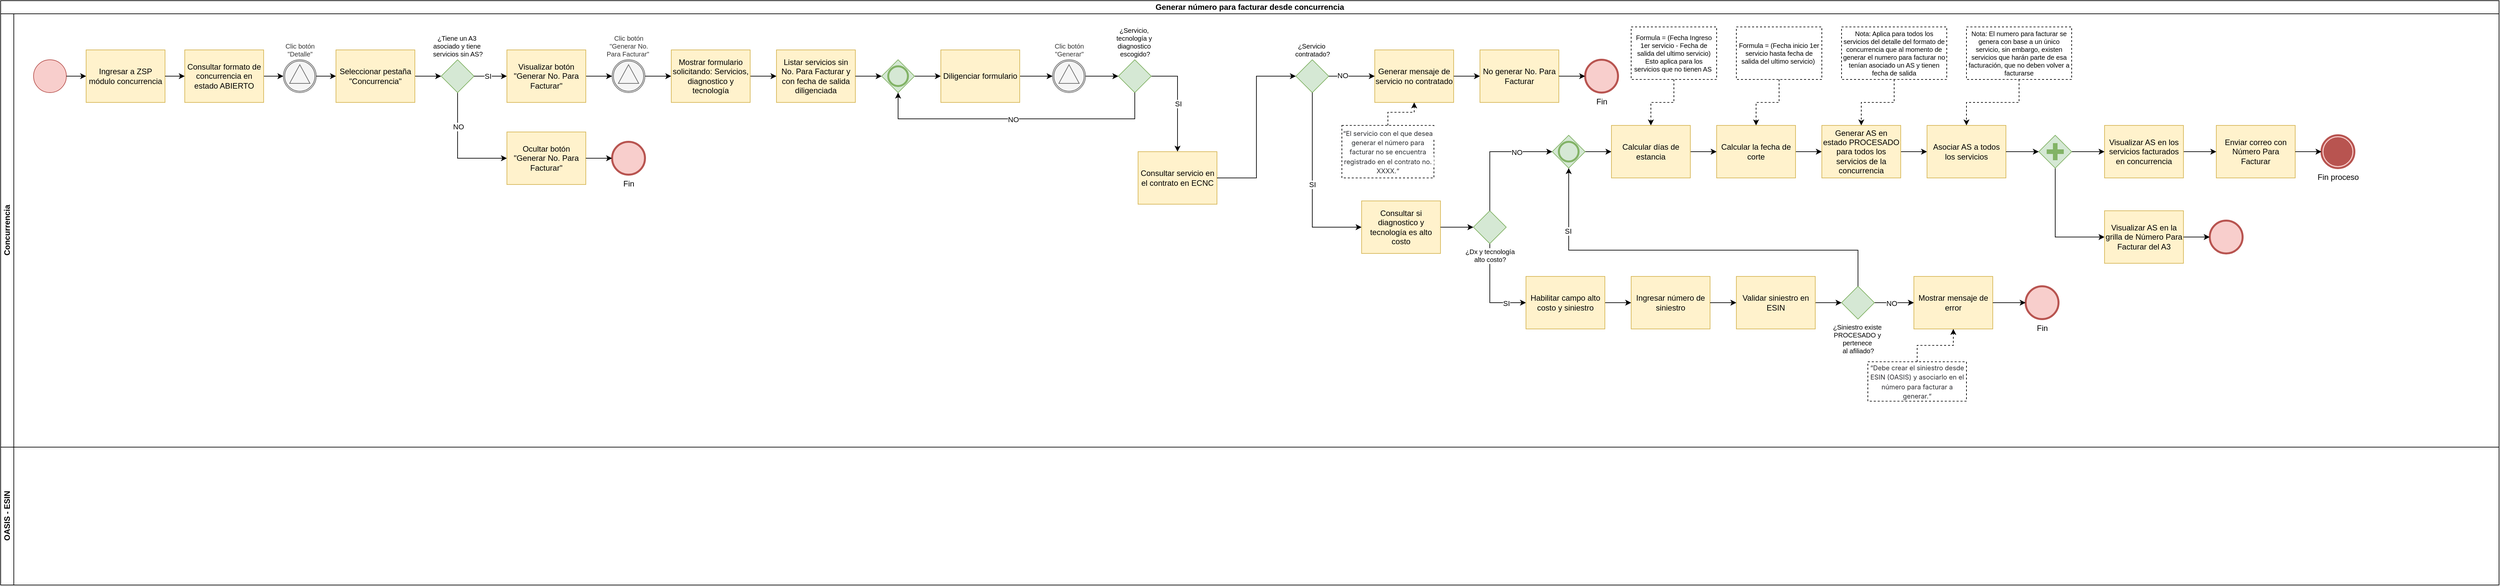 <mxfile version="26.0.16">
  <diagram name="Página-1" id="g5fUxCn4HUF5k6jVXiy7">
    <mxGraphModel dx="1434" dy="1776" grid="1" gridSize="10" guides="1" tooltips="1" connect="1" arrows="1" fold="1" page="1" pageScale="1" pageWidth="2910" pageHeight="1030" math="0" shadow="0">
      <root>
        <mxCell id="0" />
        <mxCell id="1" parent="0" />
        <mxCell id="JzyulNl6e5APR63eF1yB-1" value="Generar número para facturar desde concurrencia" style="swimlane;html=1;childLayout=stackLayout;resizeParent=1;resizeParentMax=0;horizontal=1;startSize=20;horizontalStack=0;whiteSpace=wrap;" parent="1" vertex="1">
          <mxGeometry x="100" y="-10" width="3800" height="890" as="geometry" />
        </mxCell>
        <mxCell id="JzyulNl6e5APR63eF1yB-2" value="&lt;font style=&quot;vertical-align: inherit;&quot;&gt;&lt;font style=&quot;vertical-align: inherit;&quot;&gt;Concurrencia&lt;/font&gt;&lt;/font&gt;" style="swimlane;html=1;startSize=20;horizontal=0;" parent="JzyulNl6e5APR63eF1yB-1" vertex="1">
          <mxGeometry y="20" width="3800" height="660" as="geometry" />
        </mxCell>
        <mxCell id="OuBoWgfDjwoYJAEYba90-111" style="edgeStyle=orthogonalEdgeStyle;rounded=0;orthogonalLoop=1;jettySize=auto;html=1;entryX=0;entryY=0.5;entryDx=0;entryDy=0;entryPerimeter=0;" edge="1" parent="JzyulNl6e5APR63eF1yB-2" source="OuBoWgfDjwoYJAEYba90-68" target="OuBoWgfDjwoYJAEYba90-112">
          <mxGeometry relative="1" as="geometry">
            <mxPoint x="2420" y="240" as="targetPoint" />
            <Array as="points">
              <mxPoint x="2265" y="440" />
            </Array>
          </mxGeometry>
        </mxCell>
        <mxCell id="OuBoWgfDjwoYJAEYba90-123" value="SI" style="edgeLabel;html=1;align=center;verticalAlign=middle;resizable=0;points=[];" vertex="1" connectable="0" parent="OuBoWgfDjwoYJAEYba90-111">
          <mxGeometry x="-0.03" y="1" relative="1" as="geometry">
            <mxPoint x="24" y="20" as="offset" />
          </mxGeometry>
        </mxCell>
        <mxCell id="OuBoWgfDjwoYJAEYba90-68" value="¿Dx y tecnología&lt;div&gt;alto&amp;nbsp;&lt;span style=&quot;background-color: light-dark(rgb(255, 255, 255), rgb(18, 18, 18)); color: light-dark(rgb(0, 0, 0), rgb(255, 255, 255));&quot;&gt;costo?&lt;/span&gt;&lt;/div&gt;" style="points=[[0.25,0.25,0],[0.5,0,0],[0.75,0.25,0],[1,0.5,0],[0.75,0.75,0],[0.5,1,0],[0.25,0.75,0],[0,0.5,0]];shape=mxgraph.bpmn.gateway2;html=1;verticalLabelPosition=bottom;labelBackgroundColor=#ffffff;verticalAlign=top;align=center;perimeter=rhombusPerimeter;outlineConnect=0;outline=none;symbol=none;fillColor=#d5e8d4;strokeColor=#82b366;fontSize=10;" vertex="1" parent="JzyulNl6e5APR63eF1yB-2">
          <mxGeometry x="2240" y="300" width="50" height="50" as="geometry" />
        </mxCell>
        <mxCell id="OuBoWgfDjwoYJAEYba90-1" value="" style="points=[[0.145,0.145,0],[0.5,0,0],[0.855,0.145,0],[1,0.5,0],[0.855,0.855,0],[0.5,1,0],[0.145,0.855,0],[0,0.5,0]];shape=mxgraph.bpmn.event;html=1;verticalLabelPosition=bottom;labelBackgroundColor=#ffffff;verticalAlign=top;align=center;perimeter=ellipsePerimeter;outlineConnect=0;aspect=fixed;outline=standard;symbol=general;fillColor=#f8cecc;strokeColor=#b85450;" vertex="1" parent="JzyulNl6e5APR63eF1yB-2">
          <mxGeometry x="50" y="70" width="50" height="50" as="geometry" />
        </mxCell>
        <mxCell id="OuBoWgfDjwoYJAEYba90-3" value="&lt;font style=&quot;vertical-align: inherit;&quot;&gt;&lt;font style=&quot;vertical-align: inherit;&quot;&gt;Ingresar a ZSP módulo concurrencia&lt;/font&gt;&lt;/font&gt;" style="points=[[0.25,0,0],[0.5,0,0],[0.75,0,0],[1,0.25,0],[1,0.5,0],[1,0.75,0],[0.75,1,0],[0.5,1,0],[0.25,1,0],[0,0.75,0],[0,0.5,0],[0,0.25,0]];shape=mxgraph.bpmn.task2;whiteSpace=wrap;rectStyle=rounded;size=10;html=1;container=1;expand=0;collapsible=0;taskMarker=user;fillColor=#fff2cc;strokeColor=#d6b656;" vertex="1" parent="JzyulNl6e5APR63eF1yB-2">
          <mxGeometry x="130" y="55" width="120" height="80" as="geometry" />
        </mxCell>
        <mxCell id="OuBoWgfDjwoYJAEYba90-2" style="edgeStyle=orthogonalEdgeStyle;rounded=0;orthogonalLoop=1;jettySize=auto;html=1;" edge="1" parent="JzyulNl6e5APR63eF1yB-2" source="OuBoWgfDjwoYJAEYba90-1" target="OuBoWgfDjwoYJAEYba90-3">
          <mxGeometry relative="1" as="geometry">
            <mxPoint x="140" y="95" as="targetPoint" />
          </mxGeometry>
        </mxCell>
        <mxCell id="OuBoWgfDjwoYJAEYba90-6" style="edgeStyle=orthogonalEdgeStyle;rounded=0;orthogonalLoop=1;jettySize=auto;html=1;" edge="1" parent="JzyulNl6e5APR63eF1yB-2" source="OuBoWgfDjwoYJAEYba90-5" target="OuBoWgfDjwoYJAEYba90-7">
          <mxGeometry relative="1" as="geometry">
            <mxPoint x="440" y="95" as="targetPoint" />
          </mxGeometry>
        </mxCell>
        <mxCell id="OuBoWgfDjwoYJAEYba90-5" value="Consultar formato de concurrencia en estado ABIERTO" style="points=[[0.25,0,0],[0.5,0,0],[0.75,0,0],[1,0.25,0],[1,0.5,0],[1,0.75,0],[0.75,1,0],[0.5,1,0],[0.25,1,0],[0,0.75,0],[0,0.5,0],[0,0.25,0]];shape=mxgraph.bpmn.task2;whiteSpace=wrap;rectStyle=rounded;size=10;html=1;container=1;expand=0;collapsible=0;taskMarker=user;fillColor=#fff2cc;strokeColor=#d6b656;" vertex="1" parent="JzyulNl6e5APR63eF1yB-2">
          <mxGeometry x="280" y="55" width="120" height="80" as="geometry" />
        </mxCell>
        <mxCell id="OuBoWgfDjwoYJAEYba90-4" style="edgeStyle=orthogonalEdgeStyle;rounded=0;orthogonalLoop=1;jettySize=auto;html=1;" edge="1" parent="JzyulNl6e5APR63eF1yB-2" source="OuBoWgfDjwoYJAEYba90-3" target="OuBoWgfDjwoYJAEYba90-5">
          <mxGeometry relative="1" as="geometry">
            <mxPoint x="310" y="95" as="targetPoint" />
          </mxGeometry>
        </mxCell>
        <mxCell id="OuBoWgfDjwoYJAEYba90-7" value="Clic botón &lt;br&gt;&quot;Detalle&quot;" style="points=[[0.145,0.145,0],[0.5,0,0],[0.855,0.145,0],[1,0.5,0],[0.855,0.855,0],[0.5,1,0],[0.145,0.855,0],[0,0.5,0]];shape=mxgraph.bpmn.event;html=1;verticalLabelPosition=top;labelBackgroundColor=#ffffff;verticalAlign=bottom;align=center;perimeter=ellipsePerimeter;outlineConnect=0;aspect=fixed;outline=catching;symbol=signal;fillColor=#f5f5f5;fontColor=#333333;strokeColor=#666666;fontSize=10;labelPosition=center;" vertex="1" parent="JzyulNl6e5APR63eF1yB-2">
          <mxGeometry x="430" y="70" width="50" height="50" as="geometry" />
        </mxCell>
        <mxCell id="OuBoWgfDjwoYJAEYba90-15" style="edgeStyle=orthogonalEdgeStyle;rounded=0;orthogonalLoop=1;jettySize=auto;html=1;" edge="1" parent="JzyulNl6e5APR63eF1yB-2" source="OuBoWgfDjwoYJAEYba90-9" target="OuBoWgfDjwoYJAEYba90-14">
          <mxGeometry relative="1" as="geometry" />
        </mxCell>
        <mxCell id="OuBoWgfDjwoYJAEYba90-9" value="Seleccionar pestaña &quot;Concurrencia&quot;" style="points=[[0.25,0,0],[0.5,0,0],[0.75,0,0],[1,0.25,0],[1,0.5,0],[1,0.75,0],[0.75,1,0],[0.5,1,0],[0.25,1,0],[0,0.75,0],[0,0.5,0],[0,0.25,0]];shape=mxgraph.bpmn.task2;whiteSpace=wrap;rectStyle=rounded;size=10;html=1;container=1;expand=0;collapsible=0;taskMarker=user;fillColor=#fff2cc;strokeColor=#d6b656;" vertex="1" parent="JzyulNl6e5APR63eF1yB-2">
          <mxGeometry x="510" y="55" width="120" height="80" as="geometry" />
        </mxCell>
        <mxCell id="OuBoWgfDjwoYJAEYba90-8" style="edgeStyle=orthogonalEdgeStyle;rounded=0;orthogonalLoop=1;jettySize=auto;html=1;" edge="1" parent="JzyulNl6e5APR63eF1yB-2" source="OuBoWgfDjwoYJAEYba90-7" target="OuBoWgfDjwoYJAEYba90-9">
          <mxGeometry relative="1" as="geometry">
            <mxPoint x="520" y="95" as="targetPoint" />
          </mxGeometry>
        </mxCell>
        <mxCell id="OuBoWgfDjwoYJAEYba90-26" style="edgeStyle=orthogonalEdgeStyle;rounded=0;orthogonalLoop=1;jettySize=auto;html=1;" edge="1" parent="JzyulNl6e5APR63eF1yB-2" source="OuBoWgfDjwoYJAEYba90-11" target="OuBoWgfDjwoYJAEYba90-25">
          <mxGeometry relative="1" as="geometry" />
        </mxCell>
        <mxCell id="OuBoWgfDjwoYJAEYba90-11" value="Clic botón &lt;br&gt;&quot;Generar No. &lt;br&gt;Para Facturar&quot;&amp;nbsp;" style="points=[[0.145,0.145,0],[0.5,0,0],[0.855,0.145,0],[1,0.5,0],[0.855,0.855,0],[0.5,1,0],[0.145,0.855,0],[0,0.5,0]];shape=mxgraph.bpmn.event;html=1;verticalLabelPosition=top;labelBackgroundColor=#ffffff;verticalAlign=bottom;align=center;perimeter=ellipsePerimeter;outlineConnect=0;aspect=fixed;outline=catching;symbol=signal;fillColor=#f5f5f5;fontColor=#333333;strokeColor=#666666;fontSize=10;labelPosition=center;" vertex="1" parent="JzyulNl6e5APR63eF1yB-2">
          <mxGeometry x="930" y="70" width="50" height="50" as="geometry" />
        </mxCell>
        <mxCell id="OuBoWgfDjwoYJAEYba90-13" value="Listar servicios sin No. Para Facturar y con fecha de salida diligenciada" style="points=[[0.25,0,0],[0.5,0,0],[0.75,0,0],[1,0.25,0],[1,0.5,0],[1,0.75,0],[0.75,1,0],[0.5,1,0],[0.25,1,0],[0,0.75,0],[0,0.5,0],[0,0.25,0]];shape=mxgraph.bpmn.task2;whiteSpace=wrap;rectStyle=rounded;size=10;html=1;container=1;expand=0;collapsible=0;taskMarker=script;fillColor=#fff2cc;strokeColor=#d6b656;" vertex="1" parent="JzyulNl6e5APR63eF1yB-2">
          <mxGeometry x="1180" y="55" width="120" height="80" as="geometry" />
        </mxCell>
        <mxCell id="OuBoWgfDjwoYJAEYba90-19" style="edgeStyle=orthogonalEdgeStyle;rounded=0;orthogonalLoop=1;jettySize=auto;html=1;entryX=0;entryY=0.5;entryDx=0;entryDy=0;entryPerimeter=0;" edge="1" parent="JzyulNl6e5APR63eF1yB-2" source="OuBoWgfDjwoYJAEYba90-14" target="OuBoWgfDjwoYJAEYba90-20">
          <mxGeometry relative="1" as="geometry">
            <mxPoint x="695" y="220" as="targetPoint" />
            <Array as="points">
              <mxPoint x="695" y="220" />
            </Array>
          </mxGeometry>
        </mxCell>
        <mxCell id="OuBoWgfDjwoYJAEYba90-21" value="NO" style="edgeLabel;html=1;align=center;verticalAlign=middle;resizable=0;points=[];" vertex="1" connectable="0" parent="OuBoWgfDjwoYJAEYba90-19">
          <mxGeometry x="-0.406" y="1" relative="1" as="geometry">
            <mxPoint as="offset" />
          </mxGeometry>
        </mxCell>
        <mxCell id="OuBoWgfDjwoYJAEYba90-14" value="¿Tiene un A3&amp;nbsp;&lt;div&gt;asociado y tiene&amp;nbsp;&lt;/div&gt;&lt;div&gt;servicios sin AS&lt;span style=&quot;background-color: light-dark(rgb(255, 255, 255), rgb(18, 18, 18)); color: light-dark(rgb(0, 0, 0), rgb(255, 255, 255));&quot;&gt;?&lt;/span&gt;&lt;/div&gt;" style="points=[[0.25,0.25,0],[0.5,0,0],[0.75,0.25,0],[1,0.5,0],[0.75,0.75,0],[0.5,1,0],[0.25,0.75,0],[0,0.5,0]];shape=mxgraph.bpmn.gateway2;html=1;verticalLabelPosition=top;labelBackgroundColor=#ffffff;verticalAlign=bottom;align=center;perimeter=rhombusPerimeter;outlineConnect=0;outline=none;symbol=none;fillColor=#d5e8d4;strokeColor=#82b366;fontSize=10;labelPosition=center;" vertex="1" parent="JzyulNl6e5APR63eF1yB-2">
          <mxGeometry x="670" y="70" width="50" height="50" as="geometry" />
        </mxCell>
        <mxCell id="OuBoWgfDjwoYJAEYba90-24" style="edgeStyle=orthogonalEdgeStyle;rounded=0;orthogonalLoop=1;jettySize=auto;html=1;" edge="1" parent="JzyulNl6e5APR63eF1yB-2" source="OuBoWgfDjwoYJAEYba90-17" target="OuBoWgfDjwoYJAEYba90-11">
          <mxGeometry relative="1" as="geometry" />
        </mxCell>
        <mxCell id="OuBoWgfDjwoYJAEYba90-17" value="Visualizar botón &quot;Generar No. Para Facturar&quot;" style="points=[[0.25,0,0],[0.5,0,0],[0.75,0,0],[1,0.25,0],[1,0.5,0],[1,0.75,0],[0.75,1,0],[0.5,1,0],[0.25,1,0],[0,0.75,0],[0,0.5,0],[0,0.25,0]];shape=mxgraph.bpmn.task2;whiteSpace=wrap;rectStyle=rounded;size=10;html=1;container=1;expand=0;collapsible=0;taskMarker=script;fillColor=#fff2cc;strokeColor=#d6b656;" vertex="1" parent="JzyulNl6e5APR63eF1yB-2">
          <mxGeometry x="770" y="55" width="120" height="80" as="geometry" />
        </mxCell>
        <mxCell id="OuBoWgfDjwoYJAEYba90-16" style="edgeStyle=orthogonalEdgeStyle;rounded=0;orthogonalLoop=1;jettySize=auto;html=1;" edge="1" parent="JzyulNl6e5APR63eF1yB-2" source="OuBoWgfDjwoYJAEYba90-14" target="OuBoWgfDjwoYJAEYba90-17">
          <mxGeometry relative="1" as="geometry">
            <mxPoint x="780" y="95" as="targetPoint" />
          </mxGeometry>
        </mxCell>
        <mxCell id="OuBoWgfDjwoYJAEYba90-18" value="SI" style="edgeLabel;html=1;align=center;verticalAlign=middle;resizable=0;points=[];" vertex="1" connectable="0" parent="OuBoWgfDjwoYJAEYba90-16">
          <mxGeometry x="-0.16" relative="1" as="geometry">
            <mxPoint as="offset" />
          </mxGeometry>
        </mxCell>
        <mxCell id="OuBoWgfDjwoYJAEYba90-20" value="Ocultar botón &quot;Generar No. Para Facturar&quot;" style="points=[[0.25,0,0],[0.5,0,0],[0.75,0,0],[1,0.25,0],[1,0.5,0],[1,0.75,0],[0.75,1,0],[0.5,1,0],[0.25,1,0],[0,0.75,0],[0,0.5,0],[0,0.25,0]];shape=mxgraph.bpmn.task2;whiteSpace=wrap;rectStyle=rounded;size=10;html=1;container=1;expand=0;collapsible=0;taskMarker=script;fillColor=#fff2cc;strokeColor=#d6b656;" vertex="1" parent="JzyulNl6e5APR63eF1yB-2">
          <mxGeometry x="770" y="180" width="120" height="80" as="geometry" />
        </mxCell>
        <mxCell id="OuBoWgfDjwoYJAEYba90-23" value="Fin" style="points=[[0.145,0.145,0],[0.5,0,0],[0.855,0.145,0],[1,0.5,0],[0.855,0.855,0],[0.5,1,0],[0.145,0.855,0],[0,0.5,0]];shape=mxgraph.bpmn.event;html=1;verticalLabelPosition=bottom;labelBackgroundColor=#ffffff;verticalAlign=top;align=center;perimeter=ellipsePerimeter;outlineConnect=0;aspect=fixed;outline=end;symbol=terminate2;fillColor=#f8cecc;strokeColor=#b85450;" vertex="1" parent="JzyulNl6e5APR63eF1yB-2">
          <mxGeometry x="930" y="195" width="50" height="50" as="geometry" />
        </mxCell>
        <mxCell id="OuBoWgfDjwoYJAEYba90-22" style="edgeStyle=orthogonalEdgeStyle;rounded=0;orthogonalLoop=1;jettySize=auto;html=1;" edge="1" parent="JzyulNl6e5APR63eF1yB-2" source="OuBoWgfDjwoYJAEYba90-20" target="OuBoWgfDjwoYJAEYba90-23">
          <mxGeometry relative="1" as="geometry">
            <mxPoint x="940" y="220" as="targetPoint" />
          </mxGeometry>
        </mxCell>
        <mxCell id="OuBoWgfDjwoYJAEYba90-27" style="edgeStyle=orthogonalEdgeStyle;rounded=0;orthogonalLoop=1;jettySize=auto;html=1;" edge="1" parent="JzyulNl6e5APR63eF1yB-2" source="OuBoWgfDjwoYJAEYba90-25" target="OuBoWgfDjwoYJAEYba90-13">
          <mxGeometry relative="1" as="geometry" />
        </mxCell>
        <mxCell id="OuBoWgfDjwoYJAEYba90-25" value="Mostrar formulario solicitando: Servicios, diagnostico y tecnología" style="points=[[0.25,0,0],[0.5,0,0],[0.75,0,0],[1,0.25,0],[1,0.5,0],[1,0.75,0],[0.75,1,0],[0.5,1,0],[0.25,1,0],[0,0.75,0],[0,0.5,0],[0,0.25,0]];shape=mxgraph.bpmn.task2;whiteSpace=wrap;rectStyle=rounded;size=10;html=1;container=1;expand=0;collapsible=0;taskMarker=script;fillColor=#fff2cc;strokeColor=#d6b656;" vertex="1" parent="JzyulNl6e5APR63eF1yB-2">
          <mxGeometry x="1020" y="55" width="120" height="80" as="geometry" />
        </mxCell>
        <mxCell id="OuBoWgfDjwoYJAEYba90-29" value="Enviar correo con Número Para Facturar" style="points=[[0.25,0,0],[0.5,0,0],[0.75,0,0],[1,0.25,0],[1,0.5,0],[1,0.75,0],[0.75,1,0],[0.5,1,0],[0.25,1,0],[0,0.75,0],[0,0.5,0],[0,0.25,0]];shape=mxgraph.bpmn.task2;whiteSpace=wrap;rectStyle=rounded;size=10;html=1;container=1;expand=0;collapsible=0;taskMarker=send;fillColor=#fff2cc;strokeColor=#d6b656;" vertex="1" parent="JzyulNl6e5APR63eF1yB-2">
          <mxGeometry x="3370" y="170" width="120" height="80" as="geometry" />
        </mxCell>
        <mxCell id="OuBoWgfDjwoYJAEYba90-34" style="edgeStyle=orthogonalEdgeStyle;rounded=0;orthogonalLoop=1;jettySize=auto;html=1;" edge="1" parent="JzyulNl6e5APR63eF1yB-2" source="OuBoWgfDjwoYJAEYba90-33" target="OuBoWgfDjwoYJAEYba90-35">
          <mxGeometry relative="1" as="geometry">
            <mxPoint x="1620" y="95" as="targetPoint" />
          </mxGeometry>
        </mxCell>
        <mxCell id="OuBoWgfDjwoYJAEYba90-33" value="Diligenciar formulario" style="points=[[0.25,0,0],[0.5,0,0],[0.75,0,0],[1,0.25,0],[1,0.5,0],[1,0.75,0],[0.75,1,0],[0.5,1,0],[0.25,1,0],[0,0.75,0],[0,0.5,0],[0,0.25,0]];shape=mxgraph.bpmn.task2;whiteSpace=wrap;rectStyle=rounded;size=10;html=1;container=1;expand=0;collapsible=0;taskMarker=user;fillColor=#fff2cc;strokeColor=#d6b656;" vertex="1" parent="JzyulNl6e5APR63eF1yB-2">
          <mxGeometry x="1430" y="55" width="120" height="80" as="geometry" />
        </mxCell>
        <mxCell id="OuBoWgfDjwoYJAEYba90-35" value="Clic botón &lt;br&gt;&quot;Generar&quot;" style="points=[[0.145,0.145,0],[0.5,0,0],[0.855,0.145,0],[1,0.5,0],[0.855,0.855,0],[0.5,1,0],[0.145,0.855,0],[0,0.5,0]];shape=mxgraph.bpmn.event;html=1;verticalLabelPosition=top;labelBackgroundColor=#ffffff;verticalAlign=bottom;align=center;perimeter=ellipsePerimeter;outlineConnect=0;aspect=fixed;outline=catching;symbol=signal;fontSize=10;labelPosition=center;fillColor=#f5f5f5;fontColor=#333333;strokeColor=#666666;" vertex="1" parent="JzyulNl6e5APR63eF1yB-2">
          <mxGeometry x="1600" y="70" width="50" height="50" as="geometry" />
        </mxCell>
        <mxCell id="OuBoWgfDjwoYJAEYba90-106" style="edgeStyle=orthogonalEdgeStyle;rounded=0;orthogonalLoop=1;jettySize=auto;html=1;" edge="1" parent="JzyulNl6e5APR63eF1yB-2" source="OuBoWgfDjwoYJAEYba90-37" target="OuBoWgfDjwoYJAEYba90-55">
          <mxGeometry relative="1" as="geometry">
            <Array as="points">
              <mxPoint x="1790" y="95" />
            </Array>
          </mxGeometry>
        </mxCell>
        <mxCell id="OuBoWgfDjwoYJAEYba90-107" value="SI" style="edgeLabel;html=1;align=center;verticalAlign=middle;resizable=0;points=[];" vertex="1" connectable="0" parent="OuBoWgfDjwoYJAEYba90-106">
          <mxGeometry x="0.061" y="1" relative="1" as="geometry">
            <mxPoint as="offset" />
          </mxGeometry>
        </mxCell>
        <mxCell id="OuBoWgfDjwoYJAEYba90-37" value="¿Servicio,&amp;nbsp;&lt;div&gt;tecnología y&amp;nbsp;&lt;div&gt;diagnostico&amp;nbsp;&lt;/div&gt;&lt;div&gt;escogido?&lt;/div&gt;&lt;/div&gt;" style="points=[[0.25,0.25,0],[0.5,0,0],[0.75,0.25,0],[1,0.5,0],[0.75,0.75,0],[0.5,1,0],[0.25,0.75,0],[0,0.5,0]];shape=mxgraph.bpmn.gateway2;html=1;verticalLabelPosition=top;labelBackgroundColor=#ffffff;verticalAlign=bottom;align=center;perimeter=rhombusPerimeter;outlineConnect=0;outline=none;symbol=none;fontSize=10;labelPosition=center;fillColor=#d5e8d4;strokeColor=#82b366;" vertex="1" parent="JzyulNl6e5APR63eF1yB-2">
          <mxGeometry x="1700" y="70" width="50" height="50" as="geometry" />
        </mxCell>
        <mxCell id="OuBoWgfDjwoYJAEYba90-36" style="edgeStyle=orthogonalEdgeStyle;rounded=0;orthogonalLoop=1;jettySize=auto;html=1;" edge="1" parent="JzyulNl6e5APR63eF1yB-2" source="OuBoWgfDjwoYJAEYba90-35" target="OuBoWgfDjwoYJAEYba90-37">
          <mxGeometry relative="1" as="geometry">
            <mxPoint x="1730" y="95" as="targetPoint" />
          </mxGeometry>
        </mxCell>
        <mxCell id="OuBoWgfDjwoYJAEYba90-39" style="edgeStyle=orthogonalEdgeStyle;rounded=0;orthogonalLoop=1;jettySize=auto;html=1;" edge="1" parent="JzyulNl6e5APR63eF1yB-2" source="OuBoWgfDjwoYJAEYba90-38" target="OuBoWgfDjwoYJAEYba90-33">
          <mxGeometry relative="1" as="geometry" />
        </mxCell>
        <mxCell id="OuBoWgfDjwoYJAEYba90-38" value="" style="points=[[0.25,0.25,0],[0.5,0,0],[0.75,0.25,0],[1,0.5,0],[0.75,0.75,0],[0.5,1,0],[0.25,0.75,0],[0,0.5,0]];shape=mxgraph.bpmn.gateway2;html=1;verticalLabelPosition=bottom;labelBackgroundColor=#ffffff;verticalAlign=top;align=center;perimeter=rhombusPerimeter;outlineConnect=0;outline=end;symbol=general;fillColor=#d5e8d4;strokeColor=#82b366;" vertex="1" parent="JzyulNl6e5APR63eF1yB-2">
          <mxGeometry x="1340" y="70" width="50" height="50" as="geometry" />
        </mxCell>
        <mxCell id="OuBoWgfDjwoYJAEYba90-30" style="edgeStyle=orthogonalEdgeStyle;rounded=0;orthogonalLoop=1;jettySize=auto;html=1;entryX=0;entryY=0.5;entryDx=0;entryDy=0;entryPerimeter=0;" edge="1" parent="JzyulNl6e5APR63eF1yB-2" source="OuBoWgfDjwoYJAEYba90-13" target="OuBoWgfDjwoYJAEYba90-38">
          <mxGeometry relative="1" as="geometry">
            <mxPoint x="1370" y="95" as="targetPoint" />
          </mxGeometry>
        </mxCell>
        <mxCell id="OuBoWgfDjwoYJAEYba90-40" style="edgeStyle=orthogonalEdgeStyle;rounded=0;orthogonalLoop=1;jettySize=auto;html=1;entryX=0.5;entryY=1;entryDx=0;entryDy=0;entryPerimeter=0;" edge="1" parent="JzyulNl6e5APR63eF1yB-2" source="OuBoWgfDjwoYJAEYba90-37" target="OuBoWgfDjwoYJAEYba90-38">
          <mxGeometry relative="1" as="geometry">
            <Array as="points">
              <mxPoint x="1725" y="160" />
              <mxPoint x="1365" y="160" />
            </Array>
          </mxGeometry>
        </mxCell>
        <mxCell id="OuBoWgfDjwoYJAEYba90-41" value="NO" style="edgeLabel;html=1;align=center;verticalAlign=middle;resizable=0;points=[];" vertex="1" connectable="0" parent="OuBoWgfDjwoYJAEYba90-40">
          <mxGeometry x="0.023" y="1" relative="1" as="geometry">
            <mxPoint as="offset" />
          </mxGeometry>
        </mxCell>
        <mxCell id="OuBoWgfDjwoYJAEYba90-45" value="¿Servicio&amp;nbsp;&lt;div&gt;contratado?&lt;/div&gt;" style="points=[[0.25,0.25,0],[0.5,0,0],[0.75,0.25,0],[1,0.5,0],[0.75,0.75,0],[0.5,1,0],[0.25,0.75,0],[0,0.5,0]];shape=mxgraph.bpmn.gateway2;html=1;verticalLabelPosition=top;labelBackgroundColor=#ffffff;verticalAlign=bottom;align=center;perimeter=rhombusPerimeter;outlineConnect=0;outline=none;symbol=none;fillColor=#d5e8d4;strokeColor=#82b366;fontSize=10;labelPosition=center;" vertex="1" parent="JzyulNl6e5APR63eF1yB-2">
          <mxGeometry x="1970" y="70" width="50" height="50" as="geometry" />
        </mxCell>
        <mxCell id="OuBoWgfDjwoYJAEYba90-48" value="Generar mensaje de servicio no contratado" style="points=[[0.25,0,0],[0.5,0,0],[0.75,0,0],[1,0.25,0],[1,0.5,0],[1,0.75,0],[0.75,1,0],[0.5,1,0],[0.25,1,0],[0,0.75,0],[0,0.5,0],[0,0.25,0]];shape=mxgraph.bpmn.task2;whiteSpace=wrap;rectStyle=rounded;size=10;html=1;container=1;expand=0;collapsible=0;taskMarker=send;fillColor=#fff2cc;strokeColor=#d6b656;" vertex="1" parent="JzyulNl6e5APR63eF1yB-2">
          <mxGeometry x="2090" y="55" width="120" height="80" as="geometry" />
        </mxCell>
        <mxCell id="OuBoWgfDjwoYJAEYba90-50" style="edgeStyle=orthogonalEdgeStyle;rounded=0;orthogonalLoop=1;jettySize=auto;html=1;dashed=1;" edge="1" parent="JzyulNl6e5APR63eF1yB-2" source="OuBoWgfDjwoYJAEYba90-49" target="OuBoWgfDjwoYJAEYba90-48">
          <mxGeometry relative="1" as="geometry" />
        </mxCell>
        <mxCell id="OuBoWgfDjwoYJAEYba90-49" value="&lt;span style=&quot;color: rgb(41, 42, 46); font-family: ui-sans-serif, -apple-system, BlinkMacSystemFont, &amp;quot;Segoe UI&amp;quot;, Ubuntu, system-ui, &amp;quot;Helvetica Neue&amp;quot;, sans-serif; text-align: left; white-space-collapse: preserve; background-color: rgb(255, 255, 255);&quot;&gt;&lt;font style=&quot;font-size: 10px;&quot;&gt;“El servicio con el que desea generar el número para facturar no se encuentra registrado en el contrato no. XXXX.“&lt;/font&gt;&lt;/span&gt;" style="text;html=1;align=center;verticalAlign=middle;whiteSpace=wrap;rounded=0;strokeColor=default;dashed=1;" vertex="1" parent="JzyulNl6e5APR63eF1yB-2">
          <mxGeometry x="2040" y="170" width="140" height="80" as="geometry" />
        </mxCell>
        <mxCell id="OuBoWgfDjwoYJAEYba90-52" value="No generar No. Para Facturar" style="points=[[0.25,0,0],[0.5,0,0],[0.75,0,0],[1,0.25,0],[1,0.5,0],[1,0.75,0],[0.75,1,0],[0.5,1,0],[0.25,1,0],[0,0.75,0],[0,0.5,0],[0,0.25,0]];shape=mxgraph.bpmn.task2;whiteSpace=wrap;rectStyle=rounded;size=10;html=1;container=1;expand=0;collapsible=0;taskMarker=script;fillColor=#fff2cc;strokeColor=#d6b656;" vertex="1" parent="JzyulNl6e5APR63eF1yB-2">
          <mxGeometry x="2250" y="55" width="120" height="80" as="geometry" />
        </mxCell>
        <mxCell id="OuBoWgfDjwoYJAEYba90-51" style="edgeStyle=orthogonalEdgeStyle;rounded=0;orthogonalLoop=1;jettySize=auto;html=1;" edge="1" parent="JzyulNl6e5APR63eF1yB-2" source="OuBoWgfDjwoYJAEYba90-48" target="OuBoWgfDjwoYJAEYba90-52">
          <mxGeometry relative="1" as="geometry">
            <mxPoint x="2335" y="230" as="targetPoint" />
          </mxGeometry>
        </mxCell>
        <mxCell id="OuBoWgfDjwoYJAEYba90-54" value="Fin" style="points=[[0.145,0.145,0],[0.5,0,0],[0.855,0.145,0],[1,0.5,0],[0.855,0.855,0],[0.5,1,0],[0.145,0.855,0],[0,0.5,0]];shape=mxgraph.bpmn.event;html=1;verticalLabelPosition=bottom;labelBackgroundColor=#ffffff;verticalAlign=top;align=center;perimeter=ellipsePerimeter;outlineConnect=0;aspect=fixed;outline=end;symbol=terminate2;fillColor=#f8cecc;strokeColor=#b85450;" vertex="1" parent="JzyulNl6e5APR63eF1yB-2">
          <mxGeometry x="2410" y="70" width="50" height="50" as="geometry" />
        </mxCell>
        <mxCell id="OuBoWgfDjwoYJAEYba90-53" style="edgeStyle=orthogonalEdgeStyle;rounded=0;orthogonalLoop=1;jettySize=auto;html=1;" edge="1" parent="JzyulNl6e5APR63eF1yB-2" source="OuBoWgfDjwoYJAEYba90-52" target="OuBoWgfDjwoYJAEYba90-54">
          <mxGeometry relative="1" as="geometry">
            <mxPoint x="2495" y="230" as="targetPoint" />
          </mxGeometry>
        </mxCell>
        <mxCell id="OuBoWgfDjwoYJAEYba90-57" style="edgeStyle=orthogonalEdgeStyle;rounded=0;orthogonalLoop=1;jettySize=auto;html=1;entryX=0;entryY=0.5;entryDx=0;entryDy=0;entryPerimeter=0;" edge="1" parent="JzyulNl6e5APR63eF1yB-2" source="OuBoWgfDjwoYJAEYba90-45" target="OuBoWgfDjwoYJAEYba90-48">
          <mxGeometry relative="1" as="geometry">
            <Array as="points">
              <mxPoint x="2050" y="95" />
              <mxPoint x="2050" y="95" />
            </Array>
          </mxGeometry>
        </mxCell>
        <mxCell id="OuBoWgfDjwoYJAEYba90-58" value="NO" style="edgeLabel;html=1;align=center;verticalAlign=middle;resizable=0;points=[];" vertex="1" connectable="0" parent="OuBoWgfDjwoYJAEYba90-57">
          <mxGeometry x="-0.416" y="1" relative="1" as="geometry">
            <mxPoint as="offset" />
          </mxGeometry>
        </mxCell>
        <mxCell id="OuBoWgfDjwoYJAEYba90-46" value="SI" style="edgeStyle=orthogonalEdgeStyle;rounded=0;orthogonalLoop=1;jettySize=auto;html=1;entryX=0;entryY=0.5;entryDx=0;entryDy=0;entryPerimeter=0;" edge="1" parent="JzyulNl6e5APR63eF1yB-2" source="OuBoWgfDjwoYJAEYba90-45" target="OuBoWgfDjwoYJAEYba90-59">
          <mxGeometry relative="1" as="geometry">
            <mxPoint x="1995" y="300" as="targetPoint" />
            <Array as="points">
              <mxPoint x="1995" y="325" />
            </Array>
          </mxGeometry>
        </mxCell>
        <mxCell id="OuBoWgfDjwoYJAEYba90-82" value="Ingresar número de siniestro" style="points=[[0.25,0,0],[0.5,0,0],[0.75,0,0],[1,0.25,0],[1,0.5,0],[1,0.75,0],[0.75,1,0],[0.5,1,0],[0.25,1,0],[0,0.75,0],[0,0.5,0],[0,0.25,0]];shape=mxgraph.bpmn.task2;whiteSpace=wrap;rectStyle=rounded;size=10;html=1;container=1;expand=0;collapsible=0;taskMarker=script;fillColor=#fff2cc;strokeColor=#d6b656;" vertex="1" parent="JzyulNl6e5APR63eF1yB-2">
          <mxGeometry x="2480" y="400" width="120" height="80" as="geometry" />
        </mxCell>
        <mxCell id="OuBoWgfDjwoYJAEYba90-138" style="edgeStyle=orthogonalEdgeStyle;rounded=0;orthogonalLoop=1;jettySize=auto;html=1;" edge="1" parent="JzyulNl6e5APR63eF1yB-2" source="OuBoWgfDjwoYJAEYba90-91" target="OuBoWgfDjwoYJAEYba90-137">
          <mxGeometry relative="1" as="geometry" />
        </mxCell>
        <mxCell id="OuBoWgfDjwoYJAEYba90-91" value="Generar AS en estado PROCESADO para todos los servicios de la concurrencia" style="points=[[0.25,0,0],[0.5,0,0],[0.75,0,0],[1,0.25,0],[1,0.5,0],[1,0.75,0],[0.75,1,0],[0.5,1,0],[0.25,1,0],[0,0.75,0],[0,0.5,0],[0,0.25,0]];shape=mxgraph.bpmn.task2;whiteSpace=wrap;rectStyle=rounded;size=10;html=1;container=1;expand=0;collapsible=0;taskMarker=script;fillColor=#fff2cc;strokeColor=#d6b656;" vertex="1" parent="JzyulNl6e5APR63eF1yB-2">
          <mxGeometry x="2770" y="170" width="120" height="80" as="geometry" />
        </mxCell>
        <mxCell id="OuBoWgfDjwoYJAEYba90-96" value="Mostrar mensaje de error" style="points=[[0.25,0,0],[0.5,0,0],[0.75,0,0],[1,0.25,0],[1,0.5,0],[1,0.75,0],[0.75,1,0],[0.5,1,0],[0.25,1,0],[0,0.75,0],[0,0.5,0],[0,0.25,0]];shape=mxgraph.bpmn.task2;whiteSpace=wrap;rectStyle=rounded;size=10;html=1;container=1;expand=0;collapsible=0;taskMarker=send;fillColor=#fff2cc;strokeColor=#d6b656;" vertex="1" parent="JzyulNl6e5APR63eF1yB-2">
          <mxGeometry x="2910" y="400" width="120" height="80" as="geometry" />
        </mxCell>
        <mxCell id="OuBoWgfDjwoYJAEYba90-97" value="&lt;span style=&quot;color: rgb(41, 42, 46); font-family: ui-sans-serif, -apple-system, BlinkMacSystemFont, &amp;quot;Segoe UI&amp;quot;, Ubuntu, system-ui, &amp;quot;Helvetica Neue&amp;quot;, sans-serif; text-align: left; white-space-collapse: preserve; background-color: rgb(255, 255, 255);&quot;&gt;&lt;font style=&quot;font-size: 10px;&quot;&gt;“Debe crear el siniestro desde ESIN (OASIS) y asociarlo en el número para facturar a generar.“&lt;/font&gt;&lt;/span&gt;" style="text;html=1;align=center;verticalAlign=middle;whiteSpace=wrap;rounded=0;strokeColor=default;dashed=1;" vertex="1" parent="JzyulNl6e5APR63eF1yB-2">
          <mxGeometry x="2840" y="530" width="150" height="60" as="geometry" />
        </mxCell>
        <mxCell id="OuBoWgfDjwoYJAEYba90-98" style="edgeStyle=orthogonalEdgeStyle;rounded=0;orthogonalLoop=1;jettySize=auto;html=1;entryX=0.5;entryY=1;entryDx=0;entryDy=0;entryPerimeter=0;dashed=1;" edge="1" parent="JzyulNl6e5APR63eF1yB-2" source="OuBoWgfDjwoYJAEYba90-97" target="OuBoWgfDjwoYJAEYba90-96">
          <mxGeometry relative="1" as="geometry" />
        </mxCell>
        <mxCell id="OuBoWgfDjwoYJAEYba90-104" style="edgeStyle=orthogonalEdgeStyle;rounded=0;orthogonalLoop=1;jettySize=auto;html=1;" edge="1" parent="JzyulNl6e5APR63eF1yB-2" source="OuBoWgfDjwoYJAEYba90-99" target="OuBoWgfDjwoYJAEYba90-129">
          <mxGeometry relative="1" as="geometry" />
        </mxCell>
        <mxCell id="OuBoWgfDjwoYJAEYba90-99" value="" style="points=[[0.25,0.25,0],[0.5,0,0],[0.75,0.25,0],[1,0.5,0],[0.75,0.75,0],[0.5,1,0],[0.25,0.75,0],[0,0.5,0]];shape=mxgraph.bpmn.gateway2;html=1;verticalLabelPosition=bottom;labelBackgroundColor=#ffffff;verticalAlign=top;align=center;perimeter=rhombusPerimeter;outlineConnect=0;outline=end;symbol=general;fillColor=#d5e8d4;strokeColor=#82b366;" vertex="1" parent="JzyulNl6e5APR63eF1yB-2">
          <mxGeometry x="2360" y="185" width="50" height="50" as="geometry" />
        </mxCell>
        <mxCell id="OuBoWgfDjwoYJAEYba90-55" value="Consultar servicio en el contrato en ECNC" style="points=[[0.25,0,0],[0.5,0,0],[0.75,0,0],[1,0.25,0],[1,0.5,0],[1,0.75,0],[0.75,1,0],[0.5,1,0],[0.25,1,0],[0,0.75,0],[0,0.5,0],[0,0.25,0]];shape=mxgraph.bpmn.task2;whiteSpace=wrap;rectStyle=rounded;size=10;html=1;container=1;expand=0;collapsible=0;taskMarker=script;fillColor=#fff2cc;strokeColor=#d6b656;" vertex="1" parent="JzyulNl6e5APR63eF1yB-2">
          <mxGeometry x="1730" y="210" width="120" height="80" as="geometry" />
        </mxCell>
        <mxCell id="OuBoWgfDjwoYJAEYba90-56" style="edgeStyle=orthogonalEdgeStyle;rounded=0;orthogonalLoop=1;jettySize=auto;html=1;entryX=0;entryY=0.5;entryDx=0;entryDy=0;entryPerimeter=0;" edge="1" parent="JzyulNl6e5APR63eF1yB-2" source="OuBoWgfDjwoYJAEYba90-55" target="OuBoWgfDjwoYJAEYba90-45">
          <mxGeometry relative="1" as="geometry" />
        </mxCell>
        <mxCell id="OuBoWgfDjwoYJAEYba90-59" value="Consultar si diagnostico y tecnología es alto costo" style="points=[[0.25,0,0],[0.5,0,0],[0.75,0,0],[1,0.25,0],[1,0.5,0],[1,0.75,0],[0.75,1,0],[0.5,1,0],[0.25,1,0],[0,0.75,0],[0,0.5,0],[0,0.25,0]];shape=mxgraph.bpmn.task2;whiteSpace=wrap;rectStyle=rounded;size=10;html=1;container=1;expand=0;collapsible=0;taskMarker=script;fillColor=#fff2cc;strokeColor=#d6b656;" vertex="1" parent="JzyulNl6e5APR63eF1yB-2">
          <mxGeometry x="2070" y="285" width="120" height="80" as="geometry" />
        </mxCell>
        <mxCell id="OuBoWgfDjwoYJAEYba90-66" style="edgeStyle=orthogonalEdgeStyle;rounded=0;orthogonalLoop=1;jettySize=auto;html=1;entryX=0;entryY=0.5;entryDx=0;entryDy=0;entryPerimeter=0;" edge="1" parent="JzyulNl6e5APR63eF1yB-2" source="OuBoWgfDjwoYJAEYba90-59" target="OuBoWgfDjwoYJAEYba90-68">
          <mxGeometry relative="1" as="geometry" />
        </mxCell>
        <mxCell id="OuBoWgfDjwoYJAEYba90-113" style="edgeStyle=orthogonalEdgeStyle;rounded=0;orthogonalLoop=1;jettySize=auto;html=1;" edge="1" parent="JzyulNl6e5APR63eF1yB-2" source="OuBoWgfDjwoYJAEYba90-112" target="OuBoWgfDjwoYJAEYba90-82">
          <mxGeometry relative="1" as="geometry" />
        </mxCell>
        <mxCell id="OuBoWgfDjwoYJAEYba90-112" value="Habilitar campo alto costo y siniestro" style="points=[[0.25,0,0],[0.5,0,0],[0.75,0,0],[1,0.25,0],[1,0.5,0],[1,0.75,0],[0.75,1,0],[0.5,1,0],[0.25,1,0],[0,0.75,0],[0,0.5,0],[0,0.25,0]];shape=mxgraph.bpmn.task2;whiteSpace=wrap;rectStyle=rounded;size=10;html=1;container=1;expand=0;collapsible=0;taskMarker=script;fillColor=#fff2cc;strokeColor=#d6b656;" vertex="1" parent="JzyulNl6e5APR63eF1yB-2">
          <mxGeometry x="2320" y="400" width="120" height="80" as="geometry" />
        </mxCell>
        <mxCell id="OuBoWgfDjwoYJAEYba90-114" style="edgeStyle=orthogonalEdgeStyle;rounded=0;orthogonalLoop=1;jettySize=auto;html=1;entryX=0;entryY=0.5;entryDx=0;entryDy=0;entryPerimeter=0;" edge="1" parent="JzyulNl6e5APR63eF1yB-2" source="OuBoWgfDjwoYJAEYba90-68" target="OuBoWgfDjwoYJAEYba90-99">
          <mxGeometry relative="1" as="geometry">
            <Array as="points">
              <mxPoint x="2265" y="210" />
            </Array>
          </mxGeometry>
        </mxCell>
        <mxCell id="OuBoWgfDjwoYJAEYba90-126" value="NO" style="edgeLabel;html=1;align=center;verticalAlign=middle;resizable=0;points=[];" vertex="1" connectable="0" parent="OuBoWgfDjwoYJAEYba90-114">
          <mxGeometry x="0.416" y="-1" relative="1" as="geometry">
            <mxPoint as="offset" />
          </mxGeometry>
        </mxCell>
        <mxCell id="OuBoWgfDjwoYJAEYba90-127" style="edgeStyle=orthogonalEdgeStyle;rounded=0;orthogonalLoop=1;jettySize=auto;html=1;" edge="1" parent="JzyulNl6e5APR63eF1yB-2" source="OuBoWgfDjwoYJAEYba90-89" target="OuBoWgfDjwoYJAEYba90-96">
          <mxGeometry relative="1" as="geometry" />
        </mxCell>
        <mxCell id="OuBoWgfDjwoYJAEYba90-128" value="NO" style="edgeLabel;html=1;align=center;verticalAlign=middle;resizable=0;points=[];" vertex="1" connectable="0" parent="OuBoWgfDjwoYJAEYba90-127">
          <mxGeometry x="-0.133" y="-1" relative="1" as="geometry">
            <mxPoint as="offset" />
          </mxGeometry>
        </mxCell>
        <mxCell id="OuBoWgfDjwoYJAEYba90-89" value="¿Siniestro existe&amp;nbsp;&lt;div&gt;PROCESADO y&amp;nbsp;&lt;/div&gt;&lt;div&gt;pertenece&amp;nbsp;&lt;/div&gt;&lt;div&gt;al afiliado?&lt;/div&gt;" style="points=[[0.25,0.25,0],[0.5,0,0],[0.75,0.25,0],[1,0.5,0],[0.75,0.75,0],[0.5,1,0],[0.25,0.75,0],[0,0.5,0]];shape=mxgraph.bpmn.gateway2;html=1;verticalLabelPosition=bottom;labelBackgroundColor=#ffffff;verticalAlign=top;align=center;perimeter=rhombusPerimeter;outlineConnect=0;outline=none;symbol=none;fillColor=#d5e8d4;strokeColor=#82b366;fontSize=10;" vertex="1" parent="JzyulNl6e5APR63eF1yB-2">
          <mxGeometry x="2800" y="415" width="50" height="50" as="geometry" />
        </mxCell>
        <mxCell id="OuBoWgfDjwoYJAEYba90-116" style="edgeStyle=orthogonalEdgeStyle;rounded=0;orthogonalLoop=1;jettySize=auto;html=1;entryX=0.5;entryY=1;entryDx=0;entryDy=0;entryPerimeter=0;" edge="1" parent="JzyulNl6e5APR63eF1yB-2" source="OuBoWgfDjwoYJAEYba90-89" target="OuBoWgfDjwoYJAEYba90-99">
          <mxGeometry relative="1" as="geometry">
            <mxPoint x="2870" y="360" as="targetPoint" />
            <Array as="points">
              <mxPoint x="2825" y="360" />
              <mxPoint x="2385" y="360" />
            </Array>
          </mxGeometry>
        </mxCell>
        <mxCell id="OuBoWgfDjwoYJAEYba90-121" value="SI" style="edgeLabel;html=1;align=center;verticalAlign=middle;resizable=0;points=[];" vertex="1" connectable="0" parent="OuBoWgfDjwoYJAEYba90-116">
          <mxGeometry x="0.69" y="1" relative="1" as="geometry">
            <mxPoint as="offset" />
          </mxGeometry>
        </mxCell>
        <mxCell id="OuBoWgfDjwoYJAEYba90-120" value="Fin" style="points=[[0.145,0.145,0],[0.5,0,0],[0.855,0.145,0],[1,0.5,0],[0.855,0.855,0],[0.5,1,0],[0.145,0.855,0],[0,0.5,0]];shape=mxgraph.bpmn.event;html=1;verticalLabelPosition=bottom;labelBackgroundColor=#ffffff;verticalAlign=top;align=center;perimeter=ellipsePerimeter;outlineConnect=0;aspect=fixed;outline=end;symbol=terminate2;fillColor=#f8cecc;strokeColor=#b85450;" vertex="1" parent="JzyulNl6e5APR63eF1yB-2">
          <mxGeometry x="3080" y="415" width="50" height="50" as="geometry" />
        </mxCell>
        <mxCell id="OuBoWgfDjwoYJAEYba90-119" style="edgeStyle=orthogonalEdgeStyle;rounded=0;orthogonalLoop=1;jettySize=auto;html=1;" edge="1" parent="JzyulNl6e5APR63eF1yB-2" source="OuBoWgfDjwoYJAEYba90-96" target="OuBoWgfDjwoYJAEYba90-120">
          <mxGeometry relative="1" as="geometry">
            <mxPoint x="3210" y="510" as="targetPoint" />
          </mxGeometry>
        </mxCell>
        <mxCell id="OuBoWgfDjwoYJAEYba90-130" style="edgeStyle=orthogonalEdgeStyle;rounded=0;orthogonalLoop=1;jettySize=auto;html=1;" edge="1" parent="JzyulNl6e5APR63eF1yB-2" source="OuBoWgfDjwoYJAEYba90-129" target="OuBoWgfDjwoYJAEYba90-131">
          <mxGeometry relative="1" as="geometry">
            <mxPoint x="2620" y="210" as="targetPoint" />
          </mxGeometry>
        </mxCell>
        <mxCell id="OuBoWgfDjwoYJAEYba90-129" value="Calcular días de estancia" style="points=[[0.25,0,0],[0.5,0,0],[0.75,0,0],[1,0.25,0],[1,0.5,0],[1,0.75,0],[0.75,1,0],[0.5,1,0],[0.25,1,0],[0,0.75,0],[0,0.5,0],[0,0.25,0]];shape=mxgraph.bpmn.task2;whiteSpace=wrap;rectStyle=rounded;size=10;html=1;container=1;expand=0;collapsible=0;taskMarker=script;fillColor=#fff2cc;strokeColor=#d6b656;" vertex="1" parent="JzyulNl6e5APR63eF1yB-2">
          <mxGeometry x="2450" y="170" width="120" height="80" as="geometry" />
        </mxCell>
        <mxCell id="OuBoWgfDjwoYJAEYba90-136" style="edgeStyle=orthogonalEdgeStyle;rounded=0;orthogonalLoop=1;jettySize=auto;html=1;" edge="1" parent="JzyulNl6e5APR63eF1yB-2" source="OuBoWgfDjwoYJAEYba90-131" target="OuBoWgfDjwoYJAEYba90-91">
          <mxGeometry relative="1" as="geometry" />
        </mxCell>
        <mxCell id="OuBoWgfDjwoYJAEYba90-131" value="Calcular la fecha de corte" style="points=[[0.25,0,0],[0.5,0,0],[0.75,0,0],[1,0.25,0],[1,0.5,0],[1,0.75,0],[0.75,1,0],[0.5,1,0],[0.25,1,0],[0,0.75,0],[0,0.5,0],[0,0.25,0]];shape=mxgraph.bpmn.task2;whiteSpace=wrap;rectStyle=rounded;size=10;html=1;container=1;expand=0;collapsible=0;taskMarker=script;fillColor=#fff2cc;strokeColor=#d6b656;" vertex="1" parent="JzyulNl6e5APR63eF1yB-2">
          <mxGeometry x="2610" y="170" width="120" height="80" as="geometry" />
        </mxCell>
        <mxCell id="OuBoWgfDjwoYJAEYba90-133" style="edgeStyle=orthogonalEdgeStyle;rounded=0;orthogonalLoop=1;jettySize=auto;html=1;dashed=1;" edge="1" parent="JzyulNl6e5APR63eF1yB-2" source="OuBoWgfDjwoYJAEYba90-132" target="OuBoWgfDjwoYJAEYba90-129">
          <mxGeometry relative="1" as="geometry" />
        </mxCell>
        <mxCell id="OuBoWgfDjwoYJAEYba90-132" value="Formula = (Fecha Ingreso 1er servicio - Fecha de salida del ultimo servicio) Esto aplica para los servicios que no tienen AS&amp;nbsp;" style="text;html=1;align=center;verticalAlign=middle;whiteSpace=wrap;rounded=0;dashed=1;strokeColor=default;fontSize=10;" vertex="1" parent="JzyulNl6e5APR63eF1yB-2">
          <mxGeometry x="2480" y="20" width="130" height="80" as="geometry" />
        </mxCell>
        <mxCell id="OuBoWgfDjwoYJAEYba90-135" style="edgeStyle=orthogonalEdgeStyle;rounded=0;orthogonalLoop=1;jettySize=auto;html=1;dashed=1;" edge="1" parent="JzyulNl6e5APR63eF1yB-2" source="OuBoWgfDjwoYJAEYba90-134" target="OuBoWgfDjwoYJAEYba90-131">
          <mxGeometry relative="1" as="geometry" />
        </mxCell>
        <mxCell id="OuBoWgfDjwoYJAEYba90-134" value="Formula = (Fecha inicio 1er servicio hasta fecha de salida del ultimo servicio)&amp;nbsp;" style="text;html=1;align=center;verticalAlign=middle;whiteSpace=wrap;rounded=0;dashed=1;strokeColor=default;fontSize=10;" vertex="1" parent="JzyulNl6e5APR63eF1yB-2">
          <mxGeometry x="2640" y="20" width="130" height="80" as="geometry" />
        </mxCell>
        <mxCell id="OuBoWgfDjwoYJAEYba90-137" value="Asociar AS a todos los servicios" style="points=[[0.25,0,0],[0.5,0,0],[0.75,0,0],[1,0.25,0],[1,0.5,0],[1,0.75,0],[0.75,1,0],[0.5,1,0],[0.25,1,0],[0,0.75,0],[0,0.5,0],[0,0.25,0]];shape=mxgraph.bpmn.task2;whiteSpace=wrap;rectStyle=rounded;size=10;html=1;container=1;expand=0;collapsible=0;taskMarker=script;fillColor=#fff2cc;strokeColor=#d6b656;" vertex="1" parent="JzyulNl6e5APR63eF1yB-2">
          <mxGeometry x="2930" y="170" width="120" height="80" as="geometry" />
        </mxCell>
        <mxCell id="OuBoWgfDjwoYJAEYba90-144" style="edgeStyle=orthogonalEdgeStyle;rounded=0;orthogonalLoop=1;jettySize=auto;html=1;" edge="1" parent="JzyulNl6e5APR63eF1yB-2" source="OuBoWgfDjwoYJAEYba90-140" target="OuBoWgfDjwoYJAEYba90-89">
          <mxGeometry relative="1" as="geometry" />
        </mxCell>
        <mxCell id="OuBoWgfDjwoYJAEYba90-140" value="Validar siniestro en ESIN" style="points=[[0.25,0,0],[0.5,0,0],[0.75,0,0],[1,0.25,0],[1,0.5,0],[1,0.75,0],[0.75,1,0],[0.5,1,0],[0.25,1,0],[0,0.75,0],[0,0.5,0],[0,0.25,0]];shape=mxgraph.bpmn.task2;whiteSpace=wrap;rectStyle=rounded;size=10;html=1;container=1;expand=0;collapsible=0;taskMarker=script;fillColor=#fff2cc;strokeColor=#d6b656;" vertex="1" parent="JzyulNl6e5APR63eF1yB-2">
          <mxGeometry x="2640" y="400" width="120" height="80" as="geometry" />
        </mxCell>
        <mxCell id="OuBoWgfDjwoYJAEYba90-141" style="edgeStyle=orthogonalEdgeStyle;rounded=0;orthogonalLoop=1;jettySize=auto;html=1;entryX=0;entryY=0.5;entryDx=0;entryDy=0;entryPerimeter=0;" edge="1" parent="JzyulNl6e5APR63eF1yB-2" source="OuBoWgfDjwoYJAEYba90-82" target="OuBoWgfDjwoYJAEYba90-140">
          <mxGeometry relative="1" as="geometry" />
        </mxCell>
        <mxCell id="OuBoWgfDjwoYJAEYba90-146" style="edgeStyle=orthogonalEdgeStyle;rounded=0;orthogonalLoop=1;jettySize=auto;html=1;dashed=1;" edge="1" parent="JzyulNl6e5APR63eF1yB-2" source="OuBoWgfDjwoYJAEYba90-145" target="OuBoWgfDjwoYJAEYba90-91">
          <mxGeometry relative="1" as="geometry" />
        </mxCell>
        <mxCell id="OuBoWgfDjwoYJAEYba90-145" value="Nota: Aplica para todos los servicios del detalle del formato de concurrencia que al momento de generar el numero para facturar no tenían asociado un AS y tienen fecha de salida" style="text;html=1;align=center;verticalAlign=middle;whiteSpace=wrap;rounded=0;dashed=1;strokeColor=default;fontSize=10;" vertex="1" parent="JzyulNl6e5APR63eF1yB-2">
          <mxGeometry x="2800" y="20" width="160" height="80" as="geometry" />
        </mxCell>
        <mxCell id="OuBoWgfDjwoYJAEYba90-149" style="edgeStyle=orthogonalEdgeStyle;rounded=0;orthogonalLoop=1;jettySize=auto;html=1;dashed=1;" edge="1" parent="JzyulNl6e5APR63eF1yB-2" source="OuBoWgfDjwoYJAEYba90-148" target="OuBoWgfDjwoYJAEYba90-137">
          <mxGeometry relative="1" as="geometry" />
        </mxCell>
        <mxCell id="OuBoWgfDjwoYJAEYba90-148" value="Nota: El numero para facturar se genera con base a un único servicio, sin embargo, existen servicios que harán parte de esa facturación, que no deben volver a facturarse" style="text;html=1;align=center;verticalAlign=middle;whiteSpace=wrap;rounded=0;dashed=1;strokeColor=default;fontSize=10;" vertex="1" parent="JzyulNl6e5APR63eF1yB-2">
          <mxGeometry x="2990" y="20" width="160" height="80" as="geometry" />
        </mxCell>
        <mxCell id="OuBoWgfDjwoYJAEYba90-151" style="edgeStyle=orthogonalEdgeStyle;rounded=0;orthogonalLoop=1;jettySize=auto;html=1;" edge="1" parent="JzyulNl6e5APR63eF1yB-2" source="OuBoWgfDjwoYJAEYba90-150" target="OuBoWgfDjwoYJAEYba90-29">
          <mxGeometry relative="1" as="geometry" />
        </mxCell>
        <mxCell id="OuBoWgfDjwoYJAEYba90-150" value="Visualizar AS en los servicios facturados en concurrencia" style="points=[[0.25,0,0],[0.5,0,0],[0.75,0,0],[1,0.25,0],[1,0.5,0],[1,0.75,0],[0.75,1,0],[0.5,1,0],[0.25,1,0],[0,0.75,0],[0,0.5,0],[0,0.25,0]];shape=mxgraph.bpmn.task2;whiteSpace=wrap;rectStyle=rounded;size=10;html=1;container=1;expand=0;collapsible=0;taskMarker=script;fillColor=#fff2cc;strokeColor=#d6b656;" vertex="1" parent="JzyulNl6e5APR63eF1yB-2">
          <mxGeometry x="3200" y="170" width="120" height="80" as="geometry" />
        </mxCell>
        <mxCell id="OuBoWgfDjwoYJAEYba90-153" value="Fin proceso" style="points=[[0.145,0.145,0],[0.5,0,0],[0.855,0.145,0],[1,0.5,0],[0.855,0.855,0],[0.5,1,0],[0.145,0.855,0],[0,0.5,0]];shape=mxgraph.bpmn.event;html=1;verticalLabelPosition=bottom;labelBackgroundColor=#ffffff;verticalAlign=top;align=center;perimeter=ellipsePerimeter;outlineConnect=0;aspect=fixed;outline=end;symbol=terminate;fillColor=#f8cecc;strokeColor=#b85450;" vertex="1" parent="JzyulNl6e5APR63eF1yB-2">
          <mxGeometry x="3530" y="185" width="50" height="50" as="geometry" />
        </mxCell>
        <mxCell id="OuBoWgfDjwoYJAEYba90-152" style="edgeStyle=orthogonalEdgeStyle;rounded=0;orthogonalLoop=1;jettySize=auto;html=1;" edge="1" parent="JzyulNl6e5APR63eF1yB-2" source="OuBoWgfDjwoYJAEYba90-29" target="OuBoWgfDjwoYJAEYba90-153">
          <mxGeometry relative="1" as="geometry">
            <mxPoint x="3750" y="210" as="targetPoint" />
          </mxGeometry>
        </mxCell>
        <mxCell id="OuBoWgfDjwoYJAEYba90-155" style="edgeStyle=orthogonalEdgeStyle;rounded=0;orthogonalLoop=1;jettySize=auto;html=1;" edge="1" parent="JzyulNl6e5APR63eF1yB-2" source="OuBoWgfDjwoYJAEYba90-154" target="OuBoWgfDjwoYJAEYba90-150">
          <mxGeometry relative="1" as="geometry" />
        </mxCell>
        <mxCell id="OuBoWgfDjwoYJAEYba90-156" style="edgeStyle=orthogonalEdgeStyle;rounded=0;orthogonalLoop=1;jettySize=auto;html=1;entryX=0;entryY=0.5;entryDx=0;entryDy=0;entryPerimeter=0;" edge="1" parent="JzyulNl6e5APR63eF1yB-2" source="OuBoWgfDjwoYJAEYba90-154" target="OuBoWgfDjwoYJAEYba90-157">
          <mxGeometry relative="1" as="geometry">
            <mxPoint x="3230" y="360" as="targetPoint" />
            <Array as="points">
              <mxPoint x="3125" y="340" />
            </Array>
          </mxGeometry>
        </mxCell>
        <mxCell id="OuBoWgfDjwoYJAEYba90-154" value="" style="points=[[0.25,0.25,0],[0.5,0,0],[0.75,0.25,0],[1,0.5,0],[0.75,0.75,0],[0.5,1,0],[0.25,0.75,0],[0,0.5,0]];shape=mxgraph.bpmn.gateway2;html=1;verticalLabelPosition=bottom;labelBackgroundColor=#ffffff;verticalAlign=top;align=center;perimeter=rhombusPerimeter;outlineConnect=0;outline=none;symbol=none;gwType=parallel;fillColor=#d5e8d4;strokeColor=#82b366;" vertex="1" parent="JzyulNl6e5APR63eF1yB-2">
          <mxGeometry x="3100" y="185" width="50" height="50" as="geometry" />
        </mxCell>
        <mxCell id="OuBoWgfDjwoYJAEYba90-139" style="edgeStyle=orthogonalEdgeStyle;rounded=0;orthogonalLoop=1;jettySize=auto;html=1;entryX=0;entryY=0.5;entryDx=0;entryDy=0;entryPerimeter=0;" edge="1" parent="JzyulNl6e5APR63eF1yB-2" source="OuBoWgfDjwoYJAEYba90-137" target="OuBoWgfDjwoYJAEYba90-154">
          <mxGeometry relative="1" as="geometry" />
        </mxCell>
        <mxCell id="OuBoWgfDjwoYJAEYba90-157" value="Visualizar AS en la grilla de Número Para Facturar del A3" style="points=[[0.25,0,0],[0.5,0,0],[0.75,0,0],[1,0.25,0],[1,0.5,0],[1,0.75,0],[0.75,1,0],[0.5,1,0],[0.25,1,0],[0,0.75,0],[0,0.5,0],[0,0.25,0]];shape=mxgraph.bpmn.task2;whiteSpace=wrap;rectStyle=rounded;size=10;html=1;container=1;expand=0;collapsible=0;taskMarker=script;fillColor=#fff2cc;strokeColor=#d6b656;" vertex="1" parent="JzyulNl6e5APR63eF1yB-2">
          <mxGeometry x="3200" y="300" width="120" height="80" as="geometry" />
        </mxCell>
        <mxCell id="OuBoWgfDjwoYJAEYba90-159" value="" style="points=[[0.145,0.145,0],[0.5,0,0],[0.855,0.145,0],[1,0.5,0],[0.855,0.855,0],[0.5,1,0],[0.145,0.855,0],[0,0.5,0]];shape=mxgraph.bpmn.event;html=1;verticalLabelPosition=bottom;labelBackgroundColor=#ffffff;verticalAlign=top;align=center;perimeter=ellipsePerimeter;outlineConnect=0;aspect=fixed;outline=end;symbol=terminate2;fillColor=#f8cecc;strokeColor=#b85450;" vertex="1" parent="JzyulNl6e5APR63eF1yB-2">
          <mxGeometry x="3360" y="315" width="50" height="50" as="geometry" />
        </mxCell>
        <mxCell id="OuBoWgfDjwoYJAEYba90-158" style="edgeStyle=orthogonalEdgeStyle;rounded=0;orthogonalLoop=1;jettySize=auto;html=1;" edge="1" parent="JzyulNl6e5APR63eF1yB-2" source="OuBoWgfDjwoYJAEYba90-157" target="OuBoWgfDjwoYJAEYba90-159">
          <mxGeometry relative="1" as="geometry">
            <mxPoint x="3370" y="340" as="targetPoint" />
          </mxGeometry>
        </mxCell>
        <mxCell id="OuBoWgfDjwoYJAEYba90-84" value="OASIS - ESIN" style="swimlane;html=1;startSize=20;horizontal=0;" vertex="1" parent="JzyulNl6e5APR63eF1yB-1">
          <mxGeometry y="680" width="3800" height="210" as="geometry" />
        </mxCell>
      </root>
    </mxGraphModel>
  </diagram>
</mxfile>
